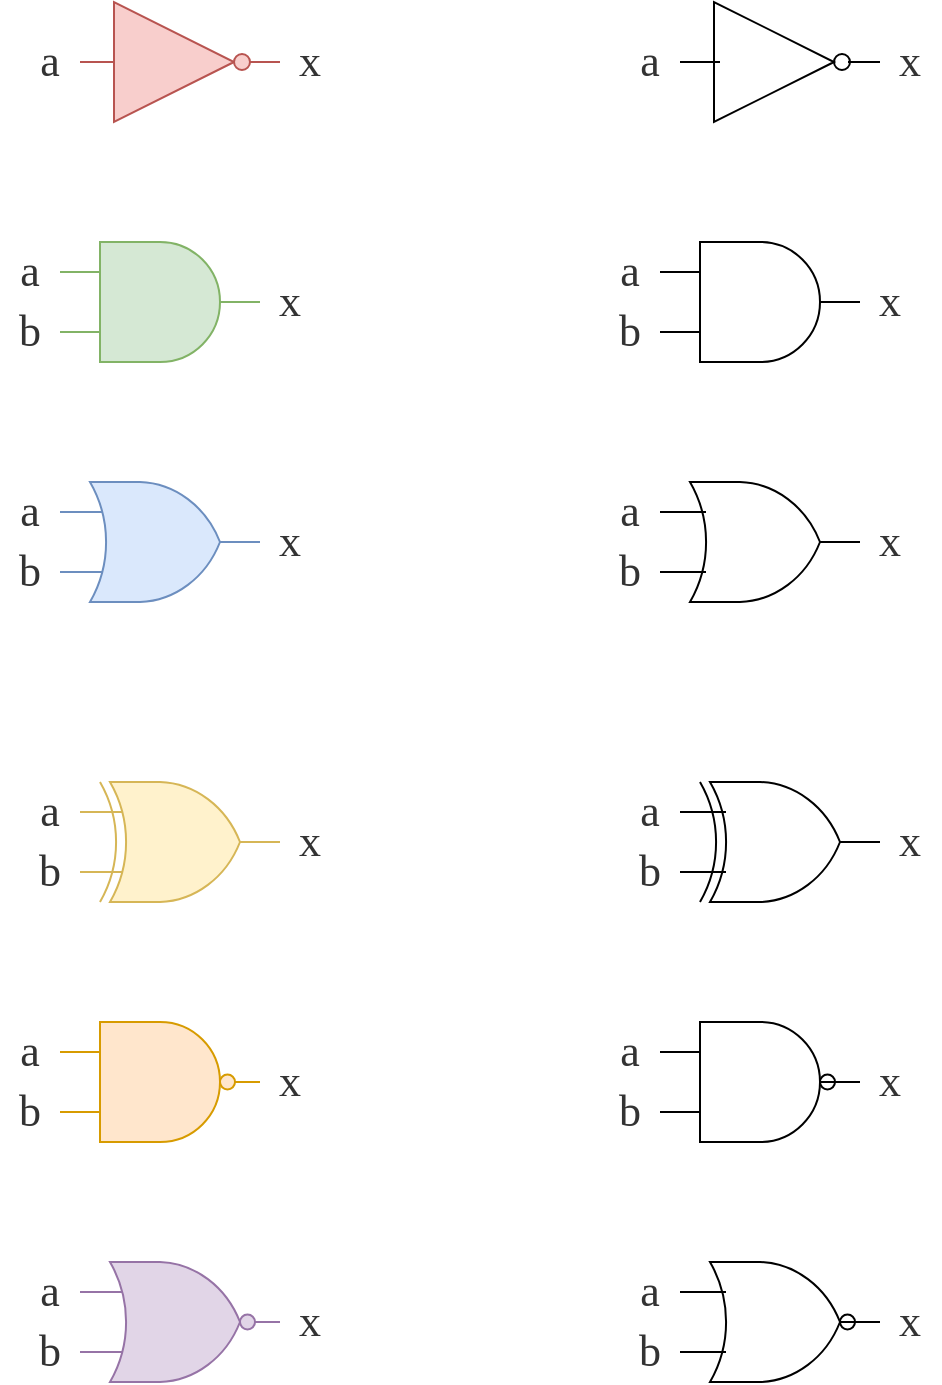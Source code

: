 <mxfile version="20.6.2" type="device"><diagram name="not" id="GPRWNofgy8FLtJxIam--"><mxGraphModel dx="1406" dy="818" grid="1" gridSize="10" guides="1" tooltips="1" connect="1" arrows="1" fold="1" page="1" pageScale="1" pageWidth="827" pageHeight="1169" math="0" shadow="0"><root><mxCell id="FcQ-IKqGeZoEcgifagWt-0"/><mxCell id="FcQ-IKqGeZoEcgifagWt-1" parent="FcQ-IKqGeZoEcgifagWt-0"/><mxCell id="-EIwEV7MHpDTL3MWuL9H-3" value="" style="group" parent="FcQ-IKqGeZoEcgifagWt-1" vertex="1" connectable="0"><mxGeometry x="100" y="90" width="160" height="60" as="geometry"/></mxCell><mxCell id="-EIwEV7MHpDTL3MWuL9H-0" value="" style="verticalLabelPosition=bottom;shadow=0;dashed=0;align=center;html=1;verticalAlign=top;shape=mxgraph.electrical.logic_gates.inverter_2;fillColor=#f8cecc;strokeColor=#b85450;" parent="-EIwEV7MHpDTL3MWuL9H-3" vertex="1"><mxGeometry x="30" width="100" height="60" as="geometry"/></mxCell><mxCell id="-EIwEV7MHpDTL3MWuL9H-1" value="a" style="text;html=1;strokeColor=none;fillColor=none;align=center;verticalAlign=middle;whiteSpace=wrap;rounded=0;fontFamily=Segoe UI Variable Display;fontSize=22;fontColor=#333333;" parent="-EIwEV7MHpDTL3MWuL9H-3" vertex="1"><mxGeometry y="15" width="30" height="30" as="geometry"/></mxCell><mxCell id="-EIwEV7MHpDTL3MWuL9H-2" value="x" style="text;html=1;strokeColor=none;fillColor=none;align=center;verticalAlign=middle;whiteSpace=wrap;rounded=0;fontFamily=Segoe UI Variable Display;fontSize=22;fontColor=#333333;" parent="-EIwEV7MHpDTL3MWuL9H-3" vertex="1"><mxGeometry x="130" y="15" width="30" height="30" as="geometry"/></mxCell><mxCell id="-EIwEV7MHpDTL3MWuL9H-4" value="" style="verticalLabelPosition=bottom;shadow=0;dashed=0;align=center;html=1;verticalAlign=top;shape=mxgraph.electrical.logic_gates.logic_gate;operation=and;fontFamily=Segoe UI Variable Display;fontSize=22;fillColor=#d5e8d4;strokeColor=#82b366;" parent="FcQ-IKqGeZoEcgifagWt-1" vertex="1"><mxGeometry x="120" y="210" width="100" height="60" as="geometry"/></mxCell><mxCell id="-EIwEV7MHpDTL3MWuL9H-5" value="a" style="text;html=1;strokeColor=none;fillColor=none;align=center;verticalAlign=middle;whiteSpace=wrap;rounded=0;fontFamily=Segoe UI Variable Display;fontSize=22;fontColor=#333333;" parent="FcQ-IKqGeZoEcgifagWt-1" vertex="1"><mxGeometry x="90" y="210" width="30" height="30" as="geometry"/></mxCell><mxCell id="-EIwEV7MHpDTL3MWuL9H-6" value="x" style="text;html=1;strokeColor=none;fillColor=none;align=center;verticalAlign=middle;whiteSpace=wrap;rounded=0;fontFamily=Segoe UI Variable Display;fontSize=22;fontColor=#333333;" parent="FcQ-IKqGeZoEcgifagWt-1" vertex="1"><mxGeometry x="220" y="225" width="30" height="30" as="geometry"/></mxCell><mxCell id="-EIwEV7MHpDTL3MWuL9H-7" value="b" style="text;html=1;strokeColor=none;fillColor=none;align=center;verticalAlign=middle;whiteSpace=wrap;rounded=0;fontFamily=Segoe UI Variable Display;fontSize=22;fontColor=#333333;" parent="FcQ-IKqGeZoEcgifagWt-1" vertex="1"><mxGeometry x="90" y="240" width="30" height="30" as="geometry"/></mxCell><mxCell id="-EIwEV7MHpDTL3MWuL9H-8" value="" style="verticalLabelPosition=bottom;shadow=0;dashed=0;align=center;html=1;verticalAlign=top;shape=mxgraph.electrical.logic_gates.logic_gate;operation=or;fontFamily=Segoe UI Variable Display;fontSize=22;fillColor=#dae8fc;strokeColor=#6c8ebf;" parent="FcQ-IKqGeZoEcgifagWt-1" vertex="1"><mxGeometry x="120" y="330" width="100" height="60" as="geometry"/></mxCell><mxCell id="-EIwEV7MHpDTL3MWuL9H-9" value="a" style="text;html=1;strokeColor=none;fillColor=none;align=center;verticalAlign=middle;whiteSpace=wrap;rounded=0;fontFamily=Segoe UI Variable Display;fontSize=22;fontColor=#333333;" parent="FcQ-IKqGeZoEcgifagWt-1" vertex="1"><mxGeometry x="90" y="330" width="30" height="30" as="geometry"/></mxCell><mxCell id="-EIwEV7MHpDTL3MWuL9H-10" value="x" style="text;html=1;strokeColor=none;fillColor=none;align=center;verticalAlign=middle;whiteSpace=wrap;rounded=0;fontFamily=Segoe UI Variable Display;fontSize=22;fontColor=#333333;" parent="FcQ-IKqGeZoEcgifagWt-1" vertex="1"><mxGeometry x="220" y="345" width="30" height="30" as="geometry"/></mxCell><mxCell id="-EIwEV7MHpDTL3MWuL9H-11" value="b" style="text;html=1;strokeColor=none;fillColor=none;align=center;verticalAlign=middle;whiteSpace=wrap;rounded=0;fontFamily=Segoe UI Variable Display;fontSize=22;fontColor=#333333;" parent="FcQ-IKqGeZoEcgifagWt-1" vertex="1"><mxGeometry x="90" y="360" width="30" height="30" as="geometry"/></mxCell><mxCell id="-EIwEV7MHpDTL3MWuL9H-12" value="" style="verticalLabelPosition=bottom;shadow=0;dashed=0;align=center;html=1;verticalAlign=top;shape=mxgraph.electrical.logic_gates.logic_gate;operation=xor;fontFamily=Segoe UI Variable Display;fontSize=22;fillColor=#fff2cc;strokeColor=#d6b656;" parent="FcQ-IKqGeZoEcgifagWt-1" vertex="1"><mxGeometry x="130" y="480" width="100" height="60" as="geometry"/></mxCell><mxCell id="-EIwEV7MHpDTL3MWuL9H-13" value="a" style="text;html=1;strokeColor=none;fillColor=none;align=center;verticalAlign=middle;whiteSpace=wrap;rounded=0;fontFamily=Segoe UI Variable Display;fontSize=22;fontColor=#333333;" parent="FcQ-IKqGeZoEcgifagWt-1" vertex="1"><mxGeometry x="100" y="480" width="30" height="30" as="geometry"/></mxCell><mxCell id="-EIwEV7MHpDTL3MWuL9H-14" value="x" style="text;html=1;strokeColor=none;fillColor=none;align=center;verticalAlign=middle;whiteSpace=wrap;rounded=0;fontFamily=Segoe UI Variable Display;fontSize=22;fontColor=#333333;" parent="FcQ-IKqGeZoEcgifagWt-1" vertex="1"><mxGeometry x="230" y="495" width="30" height="30" as="geometry"/></mxCell><mxCell id="-EIwEV7MHpDTL3MWuL9H-15" value="b" style="text;html=1;strokeColor=none;fillColor=none;align=center;verticalAlign=middle;whiteSpace=wrap;rounded=0;fontFamily=Segoe UI Variable Display;fontSize=22;fontColor=#333333;" parent="FcQ-IKqGeZoEcgifagWt-1" vertex="1"><mxGeometry x="100" y="510" width="30" height="30" as="geometry"/></mxCell><mxCell id="-EIwEV7MHpDTL3MWuL9H-16" value="" style="verticalLabelPosition=bottom;shadow=0;dashed=0;align=center;html=1;verticalAlign=top;shape=mxgraph.electrical.logic_gates.logic_gate;operation=and;negating=1;negSize=0.15;fontFamily=Segoe UI Variable Display;fontSize=22;fillColor=#ffe6cc;strokeColor=#d79b00;" parent="FcQ-IKqGeZoEcgifagWt-1" vertex="1"><mxGeometry x="120" y="600" width="100" height="60" as="geometry"/></mxCell><mxCell id="-EIwEV7MHpDTL3MWuL9H-17" value="a" style="text;html=1;strokeColor=none;fillColor=none;align=center;verticalAlign=middle;whiteSpace=wrap;rounded=0;fontFamily=Segoe UI Variable Display;fontSize=22;fontColor=#333333;" parent="FcQ-IKqGeZoEcgifagWt-1" vertex="1"><mxGeometry x="90" y="600" width="30" height="30" as="geometry"/></mxCell><mxCell id="-EIwEV7MHpDTL3MWuL9H-18" value="x" style="text;html=1;strokeColor=none;fillColor=none;align=center;verticalAlign=middle;whiteSpace=wrap;rounded=0;fontFamily=Segoe UI Variable Display;fontSize=22;fontColor=#333333;" parent="FcQ-IKqGeZoEcgifagWt-1" vertex="1"><mxGeometry x="220" y="615" width="30" height="30" as="geometry"/></mxCell><mxCell id="-EIwEV7MHpDTL3MWuL9H-19" value="b" style="text;html=1;strokeColor=none;fillColor=none;align=center;verticalAlign=middle;whiteSpace=wrap;rounded=0;fontFamily=Segoe UI Variable Display;fontSize=22;fontColor=#333333;" parent="FcQ-IKqGeZoEcgifagWt-1" vertex="1"><mxGeometry x="90" y="630" width="30" height="30" as="geometry"/></mxCell><mxCell id="-EIwEV7MHpDTL3MWuL9H-20" value="" style="verticalLabelPosition=bottom;shadow=0;dashed=0;align=center;html=1;verticalAlign=top;shape=mxgraph.electrical.logic_gates.logic_gate;operation=or;negating=1;negSize=0.15;fontFamily=Segoe UI Variable Display;fontSize=22;fillColor=#e1d5e7;strokeColor=#9673a6;" parent="FcQ-IKqGeZoEcgifagWt-1" vertex="1"><mxGeometry x="130" y="720" width="100" height="60" as="geometry"/></mxCell><mxCell id="-EIwEV7MHpDTL3MWuL9H-21" value="a" style="text;html=1;strokeColor=none;fillColor=none;align=center;verticalAlign=middle;whiteSpace=wrap;rounded=0;fontFamily=Segoe UI Variable Display;fontSize=22;fontColor=#333333;" parent="FcQ-IKqGeZoEcgifagWt-1" vertex="1"><mxGeometry x="100" y="720" width="30" height="30" as="geometry"/></mxCell><mxCell id="-EIwEV7MHpDTL3MWuL9H-22" value="x" style="text;html=1;strokeColor=none;fillColor=none;align=center;verticalAlign=middle;whiteSpace=wrap;rounded=0;fontFamily=Segoe UI Variable Display;fontSize=22;fontColor=#333333;" parent="FcQ-IKqGeZoEcgifagWt-1" vertex="1"><mxGeometry x="230" y="735" width="30" height="30" as="geometry"/></mxCell><mxCell id="-EIwEV7MHpDTL3MWuL9H-23" value="b" style="text;html=1;strokeColor=none;fillColor=none;align=center;verticalAlign=middle;whiteSpace=wrap;rounded=0;fontFamily=Segoe UI Variable Display;fontSize=22;fontColor=#333333;" parent="FcQ-IKqGeZoEcgifagWt-1" vertex="1"><mxGeometry x="100" y="750" width="30" height="30" as="geometry"/></mxCell><mxCell id="gPpsbZnzK0j5jyM38CZ_-0" value="" style="group;fillColor=none;" vertex="1" connectable="0" parent="FcQ-IKqGeZoEcgifagWt-1"><mxGeometry x="400" y="90" width="160" height="60" as="geometry"/></mxCell><mxCell id="gPpsbZnzK0j5jyM38CZ_-1" value="" style="verticalLabelPosition=bottom;shadow=0;dashed=0;align=center;html=1;verticalAlign=top;shape=mxgraph.electrical.logic_gates.inverter_2;fillColor=none;strokeColor=#000000;" vertex="1" parent="gPpsbZnzK0j5jyM38CZ_-0"><mxGeometry x="30" width="100" height="60" as="geometry"/></mxCell><mxCell id="gPpsbZnzK0j5jyM38CZ_-2" value="a" style="text;html=1;strokeColor=none;fillColor=none;align=center;verticalAlign=middle;whiteSpace=wrap;rounded=0;fontFamily=Segoe UI Variable Display;fontSize=22;fontColor=#333333;" vertex="1" parent="gPpsbZnzK0j5jyM38CZ_-0"><mxGeometry y="15" width="30" height="30" as="geometry"/></mxCell><mxCell id="gPpsbZnzK0j5jyM38CZ_-3" value="x" style="text;html=1;strokeColor=none;fillColor=none;align=center;verticalAlign=middle;whiteSpace=wrap;rounded=0;fontFamily=Segoe UI Variable Display;fontSize=22;fontColor=#333333;" vertex="1" parent="gPpsbZnzK0j5jyM38CZ_-0"><mxGeometry x="130" y="15" width="30" height="30" as="geometry"/></mxCell><mxCell id="gPpsbZnzK0j5jyM38CZ_-4" value="" style="verticalLabelPosition=bottom;shadow=0;dashed=0;align=center;html=1;verticalAlign=top;shape=mxgraph.electrical.logic_gates.logic_gate;operation=and;fontFamily=Segoe UI Variable Display;fontSize=22;fillColor=none;strokeColor=#000000;" vertex="1" parent="FcQ-IKqGeZoEcgifagWt-1"><mxGeometry x="420" y="210" width="100" height="60" as="geometry"/></mxCell><mxCell id="gPpsbZnzK0j5jyM38CZ_-5" value="a" style="text;html=1;strokeColor=none;fillColor=none;align=center;verticalAlign=middle;whiteSpace=wrap;rounded=0;fontFamily=Segoe UI Variable Display;fontSize=22;fontColor=#333333;" vertex="1" parent="FcQ-IKqGeZoEcgifagWt-1"><mxGeometry x="390" y="210" width="30" height="30" as="geometry"/></mxCell><mxCell id="gPpsbZnzK0j5jyM38CZ_-6" value="x" style="text;html=1;strokeColor=none;fillColor=none;align=center;verticalAlign=middle;whiteSpace=wrap;rounded=0;fontFamily=Segoe UI Variable Display;fontSize=22;fontColor=#333333;" vertex="1" parent="FcQ-IKqGeZoEcgifagWt-1"><mxGeometry x="520" y="225" width="30" height="30" as="geometry"/></mxCell><mxCell id="gPpsbZnzK0j5jyM38CZ_-7" value="b" style="text;html=1;strokeColor=none;fillColor=none;align=center;verticalAlign=middle;whiteSpace=wrap;rounded=0;fontFamily=Segoe UI Variable Display;fontSize=22;fontColor=#333333;" vertex="1" parent="FcQ-IKqGeZoEcgifagWt-1"><mxGeometry x="390" y="240" width="30" height="30" as="geometry"/></mxCell><mxCell id="gPpsbZnzK0j5jyM38CZ_-8" value="" style="verticalLabelPosition=bottom;shadow=0;dashed=0;align=center;html=1;verticalAlign=top;shape=mxgraph.electrical.logic_gates.logic_gate;operation=or;fontFamily=Segoe UI Variable Display;fontSize=22;fillColor=none;strokeColor=#000000;" vertex="1" parent="FcQ-IKqGeZoEcgifagWt-1"><mxGeometry x="420" y="330" width="100" height="60" as="geometry"/></mxCell><mxCell id="gPpsbZnzK0j5jyM38CZ_-9" value="a" style="text;html=1;strokeColor=none;fillColor=none;align=center;verticalAlign=middle;whiteSpace=wrap;rounded=0;fontFamily=Segoe UI Variable Display;fontSize=22;fontColor=#333333;" vertex="1" parent="FcQ-IKqGeZoEcgifagWt-1"><mxGeometry x="390" y="330" width="30" height="30" as="geometry"/></mxCell><mxCell id="gPpsbZnzK0j5jyM38CZ_-10" value="x" style="text;html=1;strokeColor=none;fillColor=none;align=center;verticalAlign=middle;whiteSpace=wrap;rounded=0;fontFamily=Segoe UI Variable Display;fontSize=22;fontColor=#333333;" vertex="1" parent="FcQ-IKqGeZoEcgifagWt-1"><mxGeometry x="520" y="345" width="30" height="30" as="geometry"/></mxCell><mxCell id="gPpsbZnzK0j5jyM38CZ_-11" value="b" style="text;html=1;strokeColor=none;fillColor=none;align=center;verticalAlign=middle;whiteSpace=wrap;rounded=0;fontFamily=Segoe UI Variable Display;fontSize=22;fontColor=#333333;" vertex="1" parent="FcQ-IKqGeZoEcgifagWt-1"><mxGeometry x="390" y="360" width="30" height="30" as="geometry"/></mxCell><mxCell id="gPpsbZnzK0j5jyM38CZ_-12" value="" style="verticalLabelPosition=bottom;shadow=0;dashed=0;align=center;html=1;verticalAlign=top;shape=mxgraph.electrical.logic_gates.logic_gate;operation=xor;fontFamily=Segoe UI Variable Display;fontSize=22;fillColor=none;strokeColor=#000000;" vertex="1" parent="FcQ-IKqGeZoEcgifagWt-1"><mxGeometry x="430" y="480" width="100" height="60" as="geometry"/></mxCell><mxCell id="gPpsbZnzK0j5jyM38CZ_-13" value="a" style="text;html=1;strokeColor=none;fillColor=none;align=center;verticalAlign=middle;whiteSpace=wrap;rounded=0;fontFamily=Segoe UI Variable Display;fontSize=22;fontColor=#333333;" vertex="1" parent="FcQ-IKqGeZoEcgifagWt-1"><mxGeometry x="400" y="480" width="30" height="30" as="geometry"/></mxCell><mxCell id="gPpsbZnzK0j5jyM38CZ_-14" value="x" style="text;html=1;strokeColor=none;fillColor=none;align=center;verticalAlign=middle;whiteSpace=wrap;rounded=0;fontFamily=Segoe UI Variable Display;fontSize=22;fontColor=#333333;" vertex="1" parent="FcQ-IKqGeZoEcgifagWt-1"><mxGeometry x="530" y="495" width="30" height="30" as="geometry"/></mxCell><mxCell id="gPpsbZnzK0j5jyM38CZ_-15" value="b" style="text;html=1;strokeColor=none;fillColor=none;align=center;verticalAlign=middle;whiteSpace=wrap;rounded=0;fontFamily=Segoe UI Variable Display;fontSize=22;fontColor=#333333;" vertex="1" parent="FcQ-IKqGeZoEcgifagWt-1"><mxGeometry x="400" y="510" width="30" height="30" as="geometry"/></mxCell><mxCell id="gPpsbZnzK0j5jyM38CZ_-16" value="" style="verticalLabelPosition=bottom;shadow=0;dashed=0;align=center;html=1;verticalAlign=top;shape=mxgraph.electrical.logic_gates.logic_gate;operation=and;negating=1;negSize=0.15;fontFamily=Segoe UI Variable Display;fontSize=22;fillColor=none;strokeColor=#000000;" vertex="1" parent="FcQ-IKqGeZoEcgifagWt-1"><mxGeometry x="420" y="600" width="100" height="60" as="geometry"/></mxCell><mxCell id="gPpsbZnzK0j5jyM38CZ_-17" value="a" style="text;html=1;strokeColor=none;fillColor=none;align=center;verticalAlign=middle;whiteSpace=wrap;rounded=0;fontFamily=Segoe UI Variable Display;fontSize=22;fontColor=#333333;" vertex="1" parent="FcQ-IKqGeZoEcgifagWt-1"><mxGeometry x="390" y="600" width="30" height="30" as="geometry"/></mxCell><mxCell id="gPpsbZnzK0j5jyM38CZ_-18" value="x" style="text;html=1;strokeColor=none;fillColor=none;align=center;verticalAlign=middle;whiteSpace=wrap;rounded=0;fontFamily=Segoe UI Variable Display;fontSize=22;fontColor=#333333;" vertex="1" parent="FcQ-IKqGeZoEcgifagWt-1"><mxGeometry x="520" y="615" width="30" height="30" as="geometry"/></mxCell><mxCell id="gPpsbZnzK0j5jyM38CZ_-19" value="b" style="text;html=1;strokeColor=none;fillColor=none;align=center;verticalAlign=middle;whiteSpace=wrap;rounded=0;fontFamily=Segoe UI Variable Display;fontSize=22;fontColor=#333333;" vertex="1" parent="FcQ-IKqGeZoEcgifagWt-1"><mxGeometry x="390" y="630" width="30" height="30" as="geometry"/></mxCell><mxCell id="gPpsbZnzK0j5jyM38CZ_-20" value="" style="verticalLabelPosition=bottom;shadow=0;dashed=0;align=center;html=1;verticalAlign=top;shape=mxgraph.electrical.logic_gates.logic_gate;operation=or;negating=1;negSize=0.15;fontFamily=Segoe UI Variable Display;fontSize=22;fillColor=none;strokeColor=#000000;" vertex="1" parent="FcQ-IKqGeZoEcgifagWt-1"><mxGeometry x="430" y="720" width="100" height="60" as="geometry"/></mxCell><mxCell id="gPpsbZnzK0j5jyM38CZ_-21" value="a" style="text;html=1;strokeColor=none;fillColor=none;align=center;verticalAlign=middle;whiteSpace=wrap;rounded=0;fontFamily=Segoe UI Variable Display;fontSize=22;fontColor=#333333;" vertex="1" parent="FcQ-IKqGeZoEcgifagWt-1"><mxGeometry x="400" y="720" width="30" height="30" as="geometry"/></mxCell><mxCell id="gPpsbZnzK0j5jyM38CZ_-22" value="x" style="text;html=1;strokeColor=none;fillColor=none;align=center;verticalAlign=middle;whiteSpace=wrap;rounded=0;fontFamily=Segoe UI Variable Display;fontSize=22;fontColor=#333333;" vertex="1" parent="FcQ-IKqGeZoEcgifagWt-1"><mxGeometry x="530" y="735" width="30" height="30" as="geometry"/></mxCell><mxCell id="gPpsbZnzK0j5jyM38CZ_-23" value="b" style="text;html=1;strokeColor=none;fillColor=none;align=center;verticalAlign=middle;whiteSpace=wrap;rounded=0;fontFamily=Segoe UI Variable Display;fontSize=22;fontColor=#333333;" vertex="1" parent="FcQ-IKqGeZoEcgifagWt-1"><mxGeometry x="400" y="750" width="30" height="30" as="geometry"/></mxCell></root></mxGraphModel></diagram></mxfile>